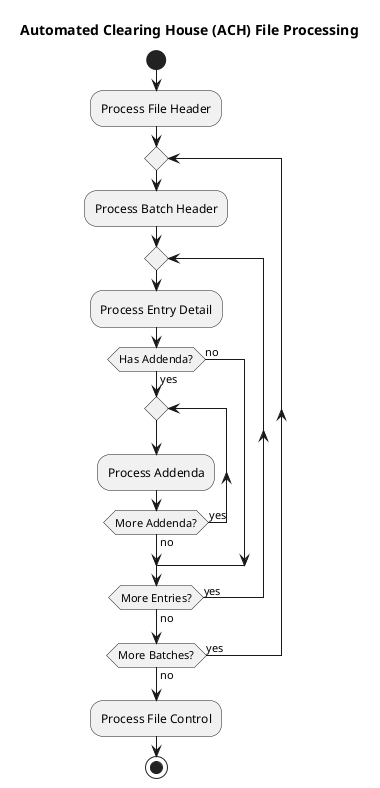 @startuml
skinparam ConditionEndStyle hline
title Automated Clearing House (ACH) File Processing
start
:Process File Header;
repeat
    :Process Batch Header;
    repeat
        :Process Entry Detail;
        if (Has Addenda?) then (yes)
            repeat
                :Process Addenda;
            repeat while (More Addenda?) is (yes) not (no)
        else (no)
        endif
    repeat while (More Entries?) is (yes) not (no)
repeat while (More Batches?) is (yes) not (no)
:Process File Control;
stop
@enduml